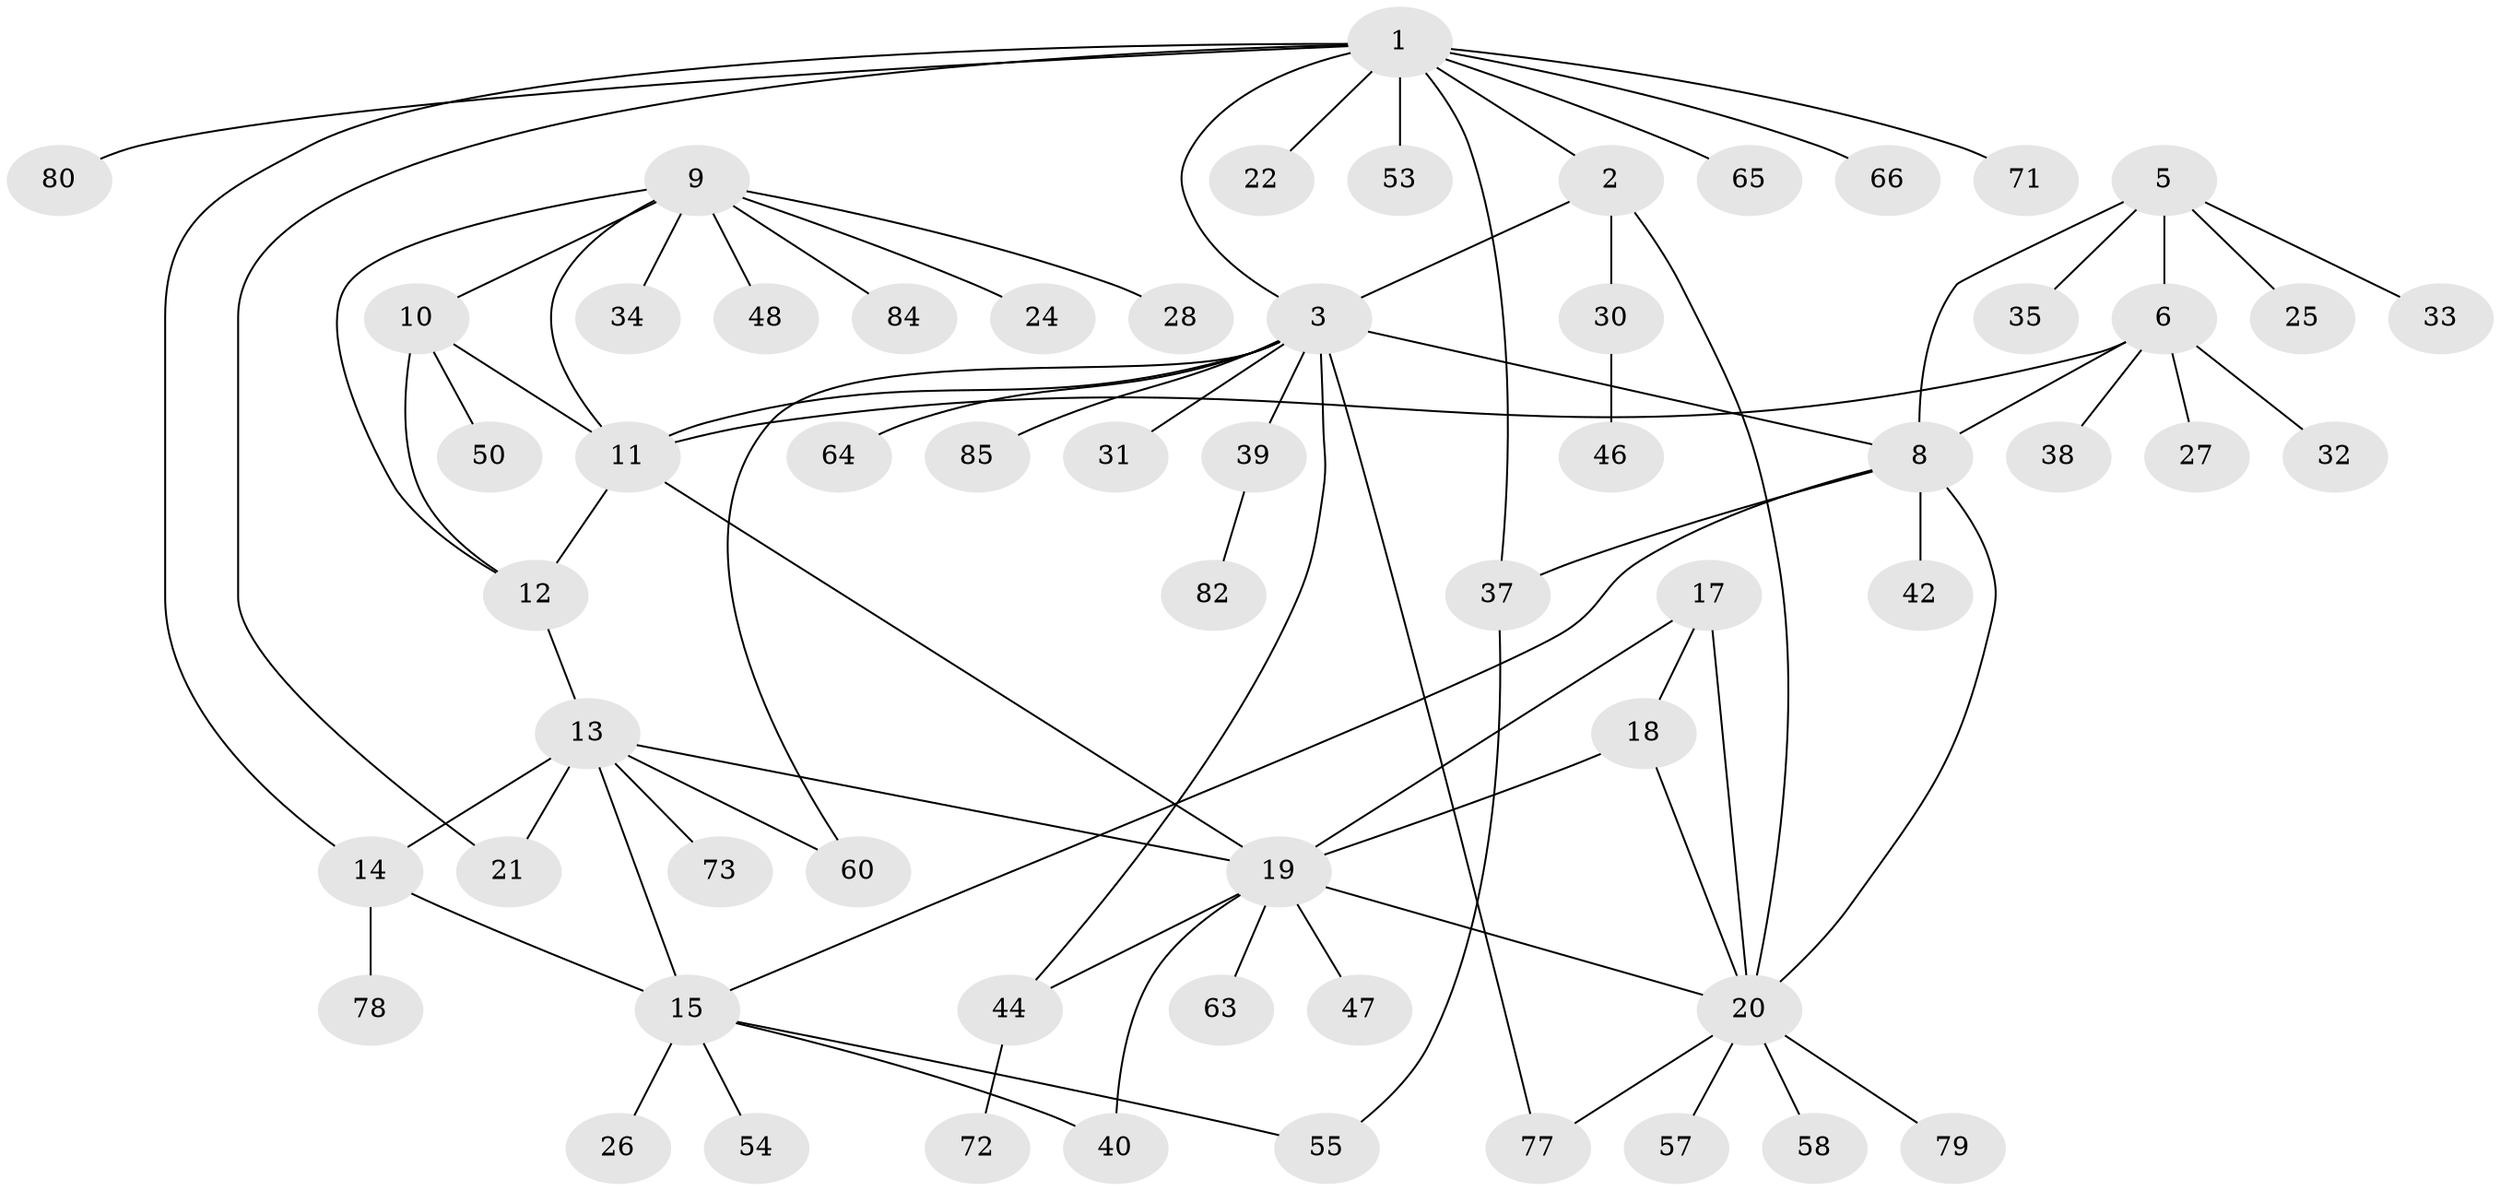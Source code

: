 // original degree distribution, {6: 0.023255813953488372, 13: 0.011627906976744186, 9: 0.046511627906976744, 5: 0.023255813953488372, 8: 0.023255813953488372, 4: 0.05813953488372093, 7: 0.023255813953488372, 3: 0.08139534883720931, 10: 0.011627906976744186, 2: 0.16279069767441862, 1: 0.5348837209302325}
// Generated by graph-tools (version 1.1) at 2025/42/03/06/25 10:42:11]
// undirected, 60 vertices, 81 edges
graph export_dot {
graph [start="1"]
  node [color=gray90,style=filled];
  1 [super="+4"];
  2 [super="+36"];
  3 [super="+67"];
  5 [super="+7"];
  6 [super="+52"];
  8 [super="+49"];
  9 [super="+29"];
  10 [super="+41"];
  11 [super="+45"];
  12;
  13 [super="+23"];
  14 [super="+16"];
  15 [super="+43"];
  17 [super="+70"];
  18;
  19 [super="+61"];
  20 [super="+51"];
  21;
  22 [super="+68"];
  24;
  25;
  26;
  27 [super="+83"];
  28;
  30 [super="+62"];
  31;
  32;
  33 [super="+56"];
  34;
  35;
  37;
  38;
  39 [super="+74"];
  40 [super="+69"];
  42;
  44 [super="+86"];
  46;
  47;
  48 [super="+76"];
  50;
  53;
  54;
  55 [super="+81"];
  57 [super="+59"];
  58;
  60;
  63;
  64;
  65;
  66;
  71;
  72;
  73 [super="+75"];
  77;
  78;
  79;
  80;
  82;
  84;
  85;
  1 -- 2 [weight=2];
  1 -- 3 [weight=2];
  1 -- 14;
  1 -- 21;
  1 -- 66;
  1 -- 65;
  1 -- 37;
  1 -- 71;
  1 -- 80;
  1 -- 53;
  1 -- 22;
  2 -- 3;
  2 -- 20;
  2 -- 30;
  3 -- 8;
  3 -- 11;
  3 -- 31;
  3 -- 39;
  3 -- 60;
  3 -- 64;
  3 -- 77;
  3 -- 85;
  3 -- 44;
  5 -- 6 [weight=2];
  5 -- 8 [weight=2];
  5 -- 25;
  5 -- 33;
  5 -- 35;
  6 -- 8;
  6 -- 11;
  6 -- 27;
  6 -- 32;
  6 -- 38;
  8 -- 15;
  8 -- 20;
  8 -- 37;
  8 -- 42;
  9 -- 10;
  9 -- 11;
  9 -- 12;
  9 -- 24;
  9 -- 28;
  9 -- 84;
  9 -- 48;
  9 -- 34;
  10 -- 11;
  10 -- 12;
  10 -- 50;
  11 -- 12;
  11 -- 19;
  12 -- 13;
  13 -- 14 [weight=2];
  13 -- 15;
  13 -- 19;
  13 -- 21;
  13 -- 60;
  13 -- 73;
  14 -- 15 [weight=2];
  14 -- 78;
  15 -- 26;
  15 -- 40;
  15 -- 54;
  15 -- 55;
  17 -- 18;
  17 -- 19;
  17 -- 20;
  18 -- 19;
  18 -- 20;
  19 -- 20;
  19 -- 40;
  19 -- 44;
  19 -- 47;
  19 -- 63;
  20 -- 57;
  20 -- 58;
  20 -- 79;
  20 -- 77;
  30 -- 46;
  37 -- 55;
  39 -- 82;
  44 -- 72;
}
